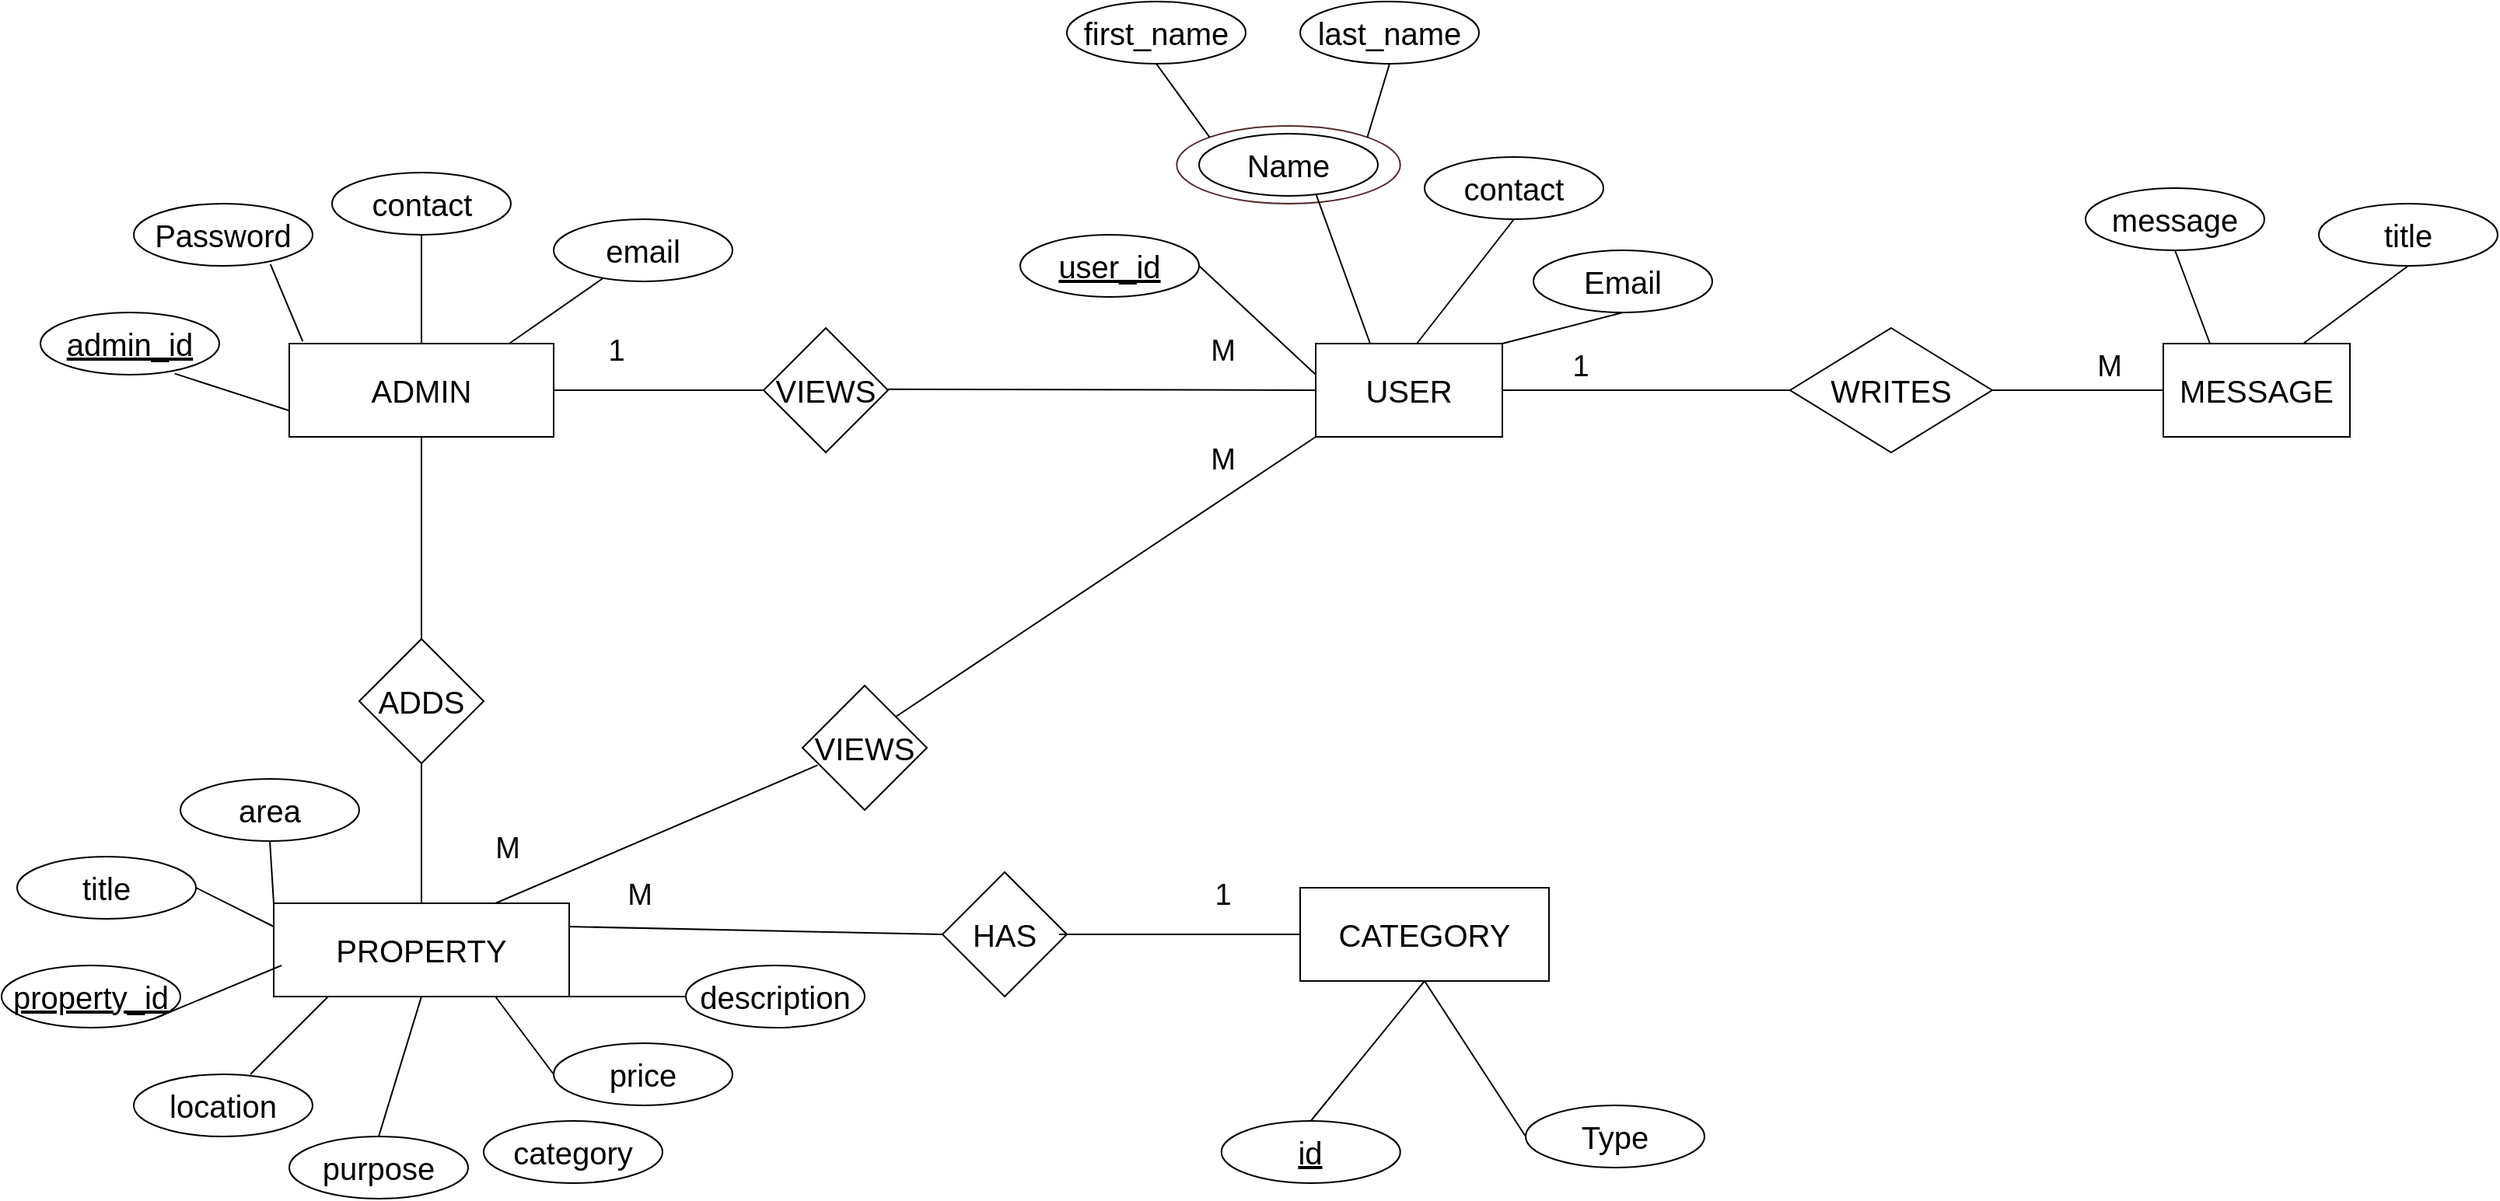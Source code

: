 <mxfile>
    <diagram id="uQYVmyNpYl6lIh5Ko1Br" name="Page-1">
        <mxGraphModel dx="2138" dy="663" grid="1" gridSize="10" guides="1" tooltips="1" connect="1" arrows="1" fold="1" page="1" pageScale="1" pageWidth="1100" pageHeight="850" math="0" shadow="0">
            <root>
                <mxCell id="0"/>
                <mxCell id="1" parent="0"/>
                <mxCell id="87" value="" style="ellipse;whiteSpace=wrap;html=1;fontSize=20;strokeColor=#522e2e;" parent="1" vertex="1">
                    <mxGeometry x="725.63" y="130" width="143.75" height="50" as="geometry"/>
                </mxCell>
                <mxCell id="2" value="USER&lt;br style=&quot;font-size: 20px;&quot;&gt;" style="whiteSpace=wrap;html=1;fontSize=20;" parent="1" vertex="1">
                    <mxGeometry x="815" y="270" width="120" height="60" as="geometry"/>
                </mxCell>
                <mxCell id="3" value="ADMIN" style="whiteSpace=wrap;html=1;fontSize=20;" parent="1" vertex="1">
                    <mxGeometry x="155" y="270" width="170" height="60" as="geometry"/>
                </mxCell>
                <mxCell id="5" value="VIEWS" style="rhombus;whiteSpace=wrap;html=1;fontSize=20;" parent="1" vertex="1">
                    <mxGeometry x="460" y="260" width="80" height="80" as="geometry"/>
                </mxCell>
                <mxCell id="12" value="ADDS" style="rhombus;whiteSpace=wrap;html=1;fontSize=20;" parent="1" vertex="1">
                    <mxGeometry x="200" y="460" width="80" height="80" as="geometry"/>
                </mxCell>
                <mxCell id="14" value="PROPERTY" style="whiteSpace=wrap;html=1;fontSize=20;" parent="1" vertex="1">
                    <mxGeometry x="145" y="630" width="190" height="60" as="geometry"/>
                </mxCell>
                <mxCell id="16" value="Password" style="ellipse;whiteSpace=wrap;html=1;fontSize=20;" parent="1" vertex="1">
                    <mxGeometry x="55" y="180" width="115" height="40" as="geometry"/>
                </mxCell>
                <mxCell id="18" value="contact" style="ellipse;whiteSpace=wrap;html=1;fontSize=20;" parent="1" vertex="1">
                    <mxGeometry x="182.5" y="160" width="115" height="40" as="geometry"/>
                </mxCell>
                <mxCell id="20" value="&lt;u&gt;user_id&lt;/u&gt;" style="ellipse;whiteSpace=wrap;html=1;fontSize=20;" parent="1" vertex="1">
                    <mxGeometry x="625" y="200" width="115" height="40" as="geometry"/>
                </mxCell>
                <mxCell id="21" value="Name" style="ellipse;whiteSpace=wrap;html=1;fontSize=20;" parent="1" vertex="1">
                    <mxGeometry x="740" y="135" width="115" height="40" as="geometry"/>
                </mxCell>
                <mxCell id="22" value="contact" style="ellipse;whiteSpace=wrap;html=1;fontSize=20;" parent="1" vertex="1">
                    <mxGeometry x="885" y="150" width="115" height="40" as="geometry"/>
                </mxCell>
                <mxCell id="23" value="Email" style="ellipse;whiteSpace=wrap;html=1;fontSize=20;" parent="1" vertex="1">
                    <mxGeometry x="955" y="210" width="115" height="40" as="geometry"/>
                </mxCell>
                <mxCell id="24" value="&lt;u&gt;admin_id&lt;/u&gt;" style="ellipse;whiteSpace=wrap;html=1;fontSize=20;" parent="1" vertex="1">
                    <mxGeometry x="-5" y="250" width="115" height="40" as="geometry"/>
                </mxCell>
                <mxCell id="34" value="&lt;u&gt;property_id&lt;/u&gt;" style="ellipse;whiteSpace=wrap;html=1;fontSize=20;" parent="1" vertex="1">
                    <mxGeometry x="-30" y="670" width="115" height="40" as="geometry"/>
                </mxCell>
                <mxCell id="35" value="location&lt;span style=&quot;color: rgba(0, 0, 0, 0); font-family: monospace; font-size: 0px; text-align: start;&quot;&gt;%3CmxGraphModel%3E%3Croot%3E%3CmxCell%20id%3D%220%22%2F%3E%3CmxCell%20id%3D%221%22%20parent%3D%220%22%2F%3E%3CmxCell%20id%3D%222%22%20value%3D%22seller_name%22%20style%3D%22ellipse%3BwhiteSpace%3Dwrap%3Bhtml%3D1%3BfontSize%3D20%3B%22%20vertex%3D%221%22%20parent%3D%221%22%3E%3CmxGeometry%20x%3D%22210%22%20y%3D%22760%22%20width%3D%22115%22%20height%3D%2240%22%20as%3D%22geometry%22%2F%3E%3C%2FmxCell%3E%3C%2Froot%3E%3C%2FmxGraphModel%3E&lt;/span&gt;" style="ellipse;whiteSpace=wrap;html=1;fontSize=20;" parent="1" vertex="1">
                    <mxGeometry x="55" y="740" width="115" height="40" as="geometry"/>
                </mxCell>
                <mxCell id="36" value="purpose" style="ellipse;whiteSpace=wrap;html=1;fontSize=20;" parent="1" vertex="1">
                    <mxGeometry x="155" y="780" width="115" height="40" as="geometry"/>
                </mxCell>
                <mxCell id="43" value="VIEWS" style="rhombus;whiteSpace=wrap;html=1;fontSize=20;" parent="1" vertex="1">
                    <mxGeometry x="485" y="490" width="80" height="80" as="geometry"/>
                </mxCell>
                <mxCell id="52" value="price" style="ellipse;whiteSpace=wrap;html=1;fontSize=20;" parent="1" vertex="1">
                    <mxGeometry x="325" y="720" width="115" height="40" as="geometry"/>
                </mxCell>
                <mxCell id="54" value="email" style="ellipse;whiteSpace=wrap;html=1;fontSize=20;" parent="1" vertex="1">
                    <mxGeometry x="325" y="190" width="115" height="40" as="geometry"/>
                </mxCell>
                <mxCell id="56" value="first_name" style="ellipse;whiteSpace=wrap;html=1;fontSize=20;" parent="1" vertex="1">
                    <mxGeometry x="655" y="50" width="115" height="40" as="geometry"/>
                </mxCell>
                <mxCell id="57" value="last_name" style="ellipse;whiteSpace=wrap;html=1;fontSize=20;" parent="1" vertex="1">
                    <mxGeometry x="805" y="50" width="115" height="40" as="geometry"/>
                </mxCell>
                <mxCell id="60" value="description" style="ellipse;whiteSpace=wrap;html=1;fontSize=20;" parent="1" vertex="1">
                    <mxGeometry x="410" y="670" width="115" height="40" as="geometry"/>
                </mxCell>
                <mxCell id="64" value="" style="endArrow=none;html=1;rounded=0;strokeColor=default;fontSize=20;entryX=0;entryY=0.5;entryDx=0;entryDy=0;exitX=1;exitY=0.5;exitDx=0;exitDy=0;" parent="1" source="3" target="5" edge="1">
                    <mxGeometry width="50" height="50" relative="1" as="geometry">
                        <mxPoint x="370" y="320" as="sourcePoint"/>
                        <mxPoint x="420" y="270" as="targetPoint"/>
                    </mxGeometry>
                </mxCell>
                <mxCell id="65" value="" style="endArrow=none;html=1;rounded=0;strokeColor=default;fontSize=20;entryX=0;entryY=0.5;entryDx=0;entryDy=0;exitX=1;exitY=0.5;exitDx=0;exitDy=0;" parent="1" target="2" edge="1">
                    <mxGeometry width="50" height="50" relative="1" as="geometry">
                        <mxPoint x="540" y="299.33" as="sourcePoint"/>
                        <mxPoint x="675" y="299.33" as="targetPoint"/>
                    </mxGeometry>
                </mxCell>
                <mxCell id="66" value="" style="endArrow=none;html=1;rounded=0;strokeColor=default;fontSize=20;entryX=0.5;entryY=0;entryDx=0;entryDy=0;exitX=0.5;exitY=1;exitDx=0;exitDy=0;" parent="1" source="3" target="12" edge="1">
                    <mxGeometry width="50" height="50" relative="1" as="geometry">
                        <mxPoint x="170" y="400.0" as="sourcePoint"/>
                        <mxPoint x="445" y="400.67" as="targetPoint"/>
                    </mxGeometry>
                </mxCell>
                <mxCell id="67" value="" style="endArrow=none;html=1;rounded=0;strokeColor=default;fontSize=20;exitX=0.5;exitY=1;exitDx=0;exitDy=0;entryX=0.5;entryY=0;entryDx=0;entryDy=0;" parent="1" source="12" target="14" edge="1">
                    <mxGeometry width="50" height="50" relative="1" as="geometry">
                        <mxPoint x="240" y="550" as="sourcePoint"/>
                        <mxPoint x="240" y="620" as="targetPoint"/>
                    </mxGeometry>
                </mxCell>
                <mxCell id="68" value="" style="endArrow=none;html=1;rounded=0;strokeColor=default;fontSize=20;entryX=0;entryY=1;entryDx=0;entryDy=0;exitX=1;exitY=0;exitDx=0;exitDy=0;" parent="1" source="43" target="2" edge="1">
                    <mxGeometry width="50" height="50" relative="1" as="geometry">
                        <mxPoint x="590" y="430.0" as="sourcePoint"/>
                        <mxPoint x="865" y="430.67" as="targetPoint"/>
                    </mxGeometry>
                </mxCell>
                <mxCell id="69" value="" style="endArrow=none;html=1;rounded=0;strokeColor=default;fontSize=20;entryX=0.121;entryY=0.64;entryDx=0;entryDy=0;exitX=0.75;exitY=0;exitDx=0;exitDy=0;entryPerimeter=0;" parent="1" source="14" target="43" edge="1">
                    <mxGeometry width="50" height="50" relative="1" as="geometry">
                        <mxPoint x="260" y="750" as="sourcePoint"/>
                        <mxPoint x="510" y="550.0" as="targetPoint"/>
                    </mxGeometry>
                </mxCell>
                <mxCell id="70" value="" style="endArrow=none;html=1;rounded=0;strokeColor=default;fontSize=20;entryX=0.5;entryY=1;entryDx=0;entryDy=0;exitX=0.5;exitY=0;exitDx=0;exitDy=0;" parent="1" source="3" target="18" edge="1">
                    <mxGeometry width="50" height="50" relative="1" as="geometry">
                        <mxPoint x="220" y="270" as="sourcePoint"/>
                        <mxPoint x="270" y="220" as="targetPoint"/>
                    </mxGeometry>
                </mxCell>
                <mxCell id="71" value="" style="endArrow=none;html=1;rounded=0;strokeColor=default;fontSize=20;exitX=0.5;exitY=0;exitDx=0;exitDy=0;" parent="1" target="54" edge="1">
                    <mxGeometry width="50" height="50" relative="1" as="geometry">
                        <mxPoint x="296.39" y="270" as="sourcePoint"/>
                        <mxPoint x="296.39" y="200" as="targetPoint"/>
                    </mxGeometry>
                </mxCell>
                <mxCell id="72" value="" style="endArrow=none;html=1;rounded=0;strokeColor=default;fontSize=20;entryX=0.764;entryY=0.974;entryDx=0;entryDy=0;entryPerimeter=0;exitX=0.051;exitY=-0.023;exitDx=0;exitDy=0;exitPerimeter=0;" parent="1" source="3" target="16" edge="1">
                    <mxGeometry width="50" height="50" relative="1" as="geometry">
                        <mxPoint x="160" y="260" as="sourcePoint"/>
                        <mxPoint x="230.561" y="229.997" as="targetPoint"/>
                    </mxGeometry>
                </mxCell>
                <mxCell id="73" value="" style="endArrow=none;html=1;rounded=0;strokeColor=default;fontSize=20;exitX=0.5;exitY=0;exitDx=0;exitDy=0;entryX=0.751;entryY=0.983;entryDx=0;entryDy=0;entryPerimeter=0;" parent="1" target="24" edge="1">
                    <mxGeometry width="50" height="50" relative="1" as="geometry">
                        <mxPoint x="155" y="313.12" as="sourcePoint"/>
                        <mxPoint x="127.86" y="260.0" as="targetPoint"/>
                    </mxGeometry>
                </mxCell>
                <mxCell id="75" value="" style="endArrow=none;html=1;rounded=0;strokeColor=default;fontSize=20;entryX=0.5;entryY=1;entryDx=0;entryDy=0;" parent="1" target="22" edge="1">
                    <mxGeometry width="50" height="50" relative="1" as="geometry">
                        <mxPoint x="880" y="270" as="sourcePoint"/>
                        <mxPoint x="920" y="200" as="targetPoint"/>
                    </mxGeometry>
                </mxCell>
                <mxCell id="76" value="" style="endArrow=none;html=1;rounded=0;strokeColor=default;fontSize=20;entryX=0.653;entryY=0.965;entryDx=0;entryDy=0;entryPerimeter=0;" parent="1" target="21" edge="1">
                    <mxGeometry width="50" height="50" relative="1" as="geometry">
                        <mxPoint x="850.0" y="270.0" as="sourcePoint"/>
                        <mxPoint x="896.285" y="191.72" as="targetPoint"/>
                    </mxGeometry>
                </mxCell>
                <mxCell id="77" value="" style="endArrow=none;html=1;rounded=0;strokeColor=default;fontSize=20;entryX=1;entryY=0.5;entryDx=0;entryDy=0;" parent="1" target="20" edge="1">
                    <mxGeometry width="50" height="50" relative="1" as="geometry">
                        <mxPoint x="815.0" y="290.0" as="sourcePoint"/>
                        <mxPoint x="765.095" y="208.6" as="targetPoint"/>
                    </mxGeometry>
                </mxCell>
                <mxCell id="78" value="" style="endArrow=none;html=1;rounded=0;strokeColor=default;fontSize=20;entryX=0.5;entryY=1;entryDx=0;entryDy=0;exitX=1;exitY=0;exitDx=0;exitDy=0;" parent="1" source="2" target="23" edge="1">
                    <mxGeometry width="50" height="50" relative="1" as="geometry">
                        <mxPoint x="1000.0" y="330.0" as="sourcePoint"/>
                        <mxPoint x="925.0" y="260.0" as="targetPoint"/>
                    </mxGeometry>
                </mxCell>
                <mxCell id="80" value="" style="endArrow=none;html=1;rounded=0;strokeColor=default;fontSize=20;" parent="1" edge="1">
                    <mxGeometry width="50" height="50" relative="1" as="geometry">
                        <mxPoint x="130" y="740" as="sourcePoint"/>
                        <mxPoint x="180" y="690" as="targetPoint"/>
                    </mxGeometry>
                </mxCell>
                <mxCell id="81" value="" style="endArrow=none;html=1;rounded=0;strokeColor=default;fontSize=20;exitX=1;exitY=1;exitDx=0;exitDy=0;" parent="1" source="34" edge="1">
                    <mxGeometry width="50" height="50" relative="1" as="geometry">
                        <mxPoint x="130" y="710" as="sourcePoint"/>
                        <mxPoint x="150" y="670" as="targetPoint"/>
                    </mxGeometry>
                </mxCell>
                <mxCell id="82" value="" style="endArrow=none;html=1;rounded=0;strokeColor=default;fontSize=20;entryX=0;entryY=0.5;entryDx=0;entryDy=0;exitX=1;exitY=1;exitDx=0;exitDy=0;" parent="1" source="14" target="60" edge="1">
                    <mxGeometry width="50" height="50" relative="1" as="geometry">
                        <mxPoint x="370" y="670" as="sourcePoint"/>
                        <mxPoint x="366.84" y="667.93" as="targetPoint"/>
                    </mxGeometry>
                </mxCell>
                <mxCell id="83" value="" style="endArrow=none;html=1;rounded=0;strokeColor=default;fontSize=20;exitX=0.5;exitY=1;exitDx=0;exitDy=0;entryX=0.5;entryY=0;entryDx=0;entryDy=0;" parent="1" source="14" target="36" edge="1">
                    <mxGeometry width="50" height="50" relative="1" as="geometry">
                        <mxPoint x="239.999" y="722.072" as="sourcePoint"/>
                        <mxPoint x="335" y="720" as="targetPoint"/>
                    </mxGeometry>
                </mxCell>
                <mxCell id="84" value="" style="endArrow=none;html=1;rounded=0;strokeColor=default;fontSize=20;exitX=0.75;exitY=1;exitDx=0;exitDy=0;entryX=0;entryY=0.5;entryDx=0;entryDy=0;" parent="1" source="14" target="52" edge="1">
                    <mxGeometry width="50" height="50" relative="1" as="geometry">
                        <mxPoint x="279.999" y="692.072" as="sourcePoint"/>
                        <mxPoint x="375" y="690" as="targetPoint"/>
                    </mxGeometry>
                </mxCell>
                <mxCell id="85" value="" style="endArrow=none;html=1;rounded=0;strokeColor=default;fontSize=20;entryX=0.5;entryY=1;entryDx=0;entryDy=0;exitX=1;exitY=0;exitDx=0;exitDy=0;" parent="1" source="87" target="57" edge="1">
                    <mxGeometry width="50" height="50" relative="1" as="geometry">
                        <mxPoint x="840" y="130" as="sourcePoint"/>
                        <mxPoint x="867.5" y="70" as="targetPoint"/>
                    </mxGeometry>
                </mxCell>
                <mxCell id="86" value="" style="endArrow=none;html=1;rounded=0;strokeColor=default;fontSize=20;entryX=0.5;entryY=1;entryDx=0;entryDy=0;exitX=0;exitY=0;exitDx=0;exitDy=0;" parent="1" source="87" target="56" edge="1">
                    <mxGeometry width="50" height="50" relative="1" as="geometry">
                        <mxPoint x="740.001" y="159.995" as="sourcePoint"/>
                        <mxPoint x="779.64" y="94.24" as="targetPoint"/>
                    </mxGeometry>
                </mxCell>
                <mxCell id="88" value="MESSAGE&lt;span style=&quot;color: rgba(0, 0, 0, 0); font-family: monospace; font-size: 0px; text-align: start;&quot;&gt;%3CmxGraphModel%3E%3Croot%3E%3CmxCell%20id%3D%220%22%2F%3E%3CmxCell%20id%3D%221%22%20parent%3D%220%22%2F%3E%3CmxCell%20id%3D%222%22%20value%3D%22USER%26lt%3Bbr%20style%3D%26quot%3Bfont-size%3A%2020px%3B%26quot%3B%26gt%3B%22%20style%3D%22whiteSpace%3Dwrap%3Bhtml%3D1%3BfontSize%3D20%3B%22%20vertex%3D%221%22%20parent%3D%221%22%3E%3CmxGeometry%20x%3D%22815%22%20y%3D%22270%22%20width%3D%22120%22%20height%3D%2260%22%20as%3D%22geometry%22%2F%3E%3C%2FmxCell%3E%3C%2Froot%3E%3C%2FmxGraphModel%3E&lt;/span&gt;" style="whiteSpace=wrap;html=1;fontSize=20;" parent="1" vertex="1">
                    <mxGeometry x="1360" y="270" width="120" height="60" as="geometry"/>
                </mxCell>
                <mxCell id="89" value="CATEGORY&lt;span style=&quot;color: rgba(0, 0, 0, 0); font-family: monospace; font-size: 0px; text-align: start;&quot;&gt;%3CmxGraphModel%3E%3Croot%3E%3CmxCell%20id%3D%220%22%2F%3E%3CmxCell%20id%3D%221%22%20parent%3D%220%22%2F%3E%3CmxCell%20id%3D%222%22%20value%3D%22USER%26lt%3Bbr%20style%3D%26quot%3Bfont-size%3A%2020px%3B%26quot%3B%26gt%3B%22%20style%3D%22whiteSpace%3Dwrap%3Bhtml%3D1%3BfontSize%3D20%3B%22%20vertex%3D%221%22%20parent%3D%221%22%3E%3CmxGeometry%20x%3D%22815%22%20y%3D%22270%22%20width%3D%22120%22%20height%3D%2260%22%20as%3D%22geometry%22%2F%3E%3C%2FmxCell%3E%3C%2Froot%3E%3C%2FmxGraphModel%3E&lt;/span&gt;" style="whiteSpace=wrap;html=1;fontSize=20;" parent="1" vertex="1">
                    <mxGeometry x="805" y="620" width="160" height="60" as="geometry"/>
                </mxCell>
                <mxCell id="91" value="title" style="ellipse;whiteSpace=wrap;html=1;fontSize=20;" parent="1" vertex="1">
                    <mxGeometry x="-20" y="600" width="115" height="40" as="geometry"/>
                </mxCell>
                <mxCell id="92" value="area" style="ellipse;whiteSpace=wrap;html=1;fontSize=20;" parent="1" vertex="1">
                    <mxGeometry x="85" y="550" width="115" height="40" as="geometry"/>
                </mxCell>
                <mxCell id="94" value="category" style="ellipse;whiteSpace=wrap;html=1;fontSize=20;" parent="1" vertex="1">
                    <mxGeometry x="280" y="770" width="115" height="40" as="geometry"/>
                </mxCell>
                <mxCell id="96" value="&lt;u&gt;id&lt;/u&gt;" style="ellipse;whiteSpace=wrap;html=1;fontSize=20;" parent="1" vertex="1">
                    <mxGeometry x="754.38" y="770" width="115" height="40" as="geometry"/>
                </mxCell>
                <mxCell id="97" value="Type" style="ellipse;whiteSpace=wrap;html=1;fontSize=20;" parent="1" vertex="1">
                    <mxGeometry x="950" y="760" width="115" height="40" as="geometry"/>
                </mxCell>
                <mxCell id="98" value="message" style="ellipse;whiteSpace=wrap;html=1;fontSize=20;" parent="1" vertex="1">
                    <mxGeometry x="1310" y="170" width="115" height="40" as="geometry"/>
                </mxCell>
                <mxCell id="99" value="title" style="ellipse;whiteSpace=wrap;html=1;fontSize=20;" parent="1" vertex="1">
                    <mxGeometry x="1460" y="180" width="115" height="40" as="geometry"/>
                </mxCell>
                <mxCell id="100" value="" style="endArrow=none;html=1;rounded=0;strokeColor=default;fontSize=20;exitX=0.5;exitY=1;exitDx=0;exitDy=0;entryX=0;entryY=0;entryDx=0;entryDy=0;" parent="1" source="92" target="14" edge="1">
                    <mxGeometry width="50" height="50" relative="1" as="geometry">
                        <mxPoint x="77.861" y="714.245" as="sourcePoint"/>
                        <mxPoint x="190" y="670" as="targetPoint"/>
                    </mxGeometry>
                </mxCell>
                <mxCell id="101" value="" style="endArrow=none;html=1;rounded=0;strokeColor=default;fontSize=20;exitX=1;exitY=0.5;exitDx=0;exitDy=0;entryX=0;entryY=0.25;entryDx=0;entryDy=0;" parent="1" source="91" target="14" edge="1">
                    <mxGeometry width="50" height="50" relative="1" as="geometry">
                        <mxPoint x="87.861" y="724.245" as="sourcePoint"/>
                        <mxPoint x="200" y="680" as="targetPoint"/>
                    </mxGeometry>
                </mxCell>
                <mxCell id="105" value="" style="endArrow=none;html=1;rounded=0;strokeColor=default;fontSize=20;entryX=0.5;entryY=1;entryDx=0;entryDy=0;exitX=0.5;exitY=0;exitDx=0;exitDy=0;" parent="1" source="96" target="89" edge="1">
                    <mxGeometry width="50" height="50" relative="1" as="geometry">
                        <mxPoint x="380" y="670" as="sourcePoint"/>
                        <mxPoint x="504.68" y="551.2" as="targetPoint"/>
                    </mxGeometry>
                </mxCell>
                <mxCell id="106" value="" style="endArrow=none;html=1;rounded=0;strokeColor=default;fontSize=20;entryX=0.5;entryY=1;entryDx=0;entryDy=0;exitX=0;exitY=0.5;exitDx=0;exitDy=0;" parent="1" source="97" target="89" edge="1">
                    <mxGeometry width="50" height="50" relative="1" as="geometry">
                        <mxPoint x="872.5" y="790" as="sourcePoint"/>
                        <mxPoint x="890" y="700" as="targetPoint"/>
                    </mxGeometry>
                </mxCell>
                <mxCell id="107" value="HAS" style="rhombus;whiteSpace=wrap;html=1;fontSize=20;" parent="1" vertex="1">
                    <mxGeometry x="575" y="610" width="80" height="80" as="geometry"/>
                </mxCell>
                <mxCell id="108" value="" style="endArrow=none;html=1;rounded=0;strokeColor=default;fontSize=20;entryX=0;entryY=0.5;entryDx=0;entryDy=0;exitX=1;exitY=0.25;exitDx=0;exitDy=0;" parent="1" source="14" target="107" edge="1">
                    <mxGeometry width="50" height="50" relative="1" as="geometry">
                        <mxPoint x="335" y="640" as="sourcePoint"/>
                        <mxPoint x="504.68" y="551.2" as="targetPoint"/>
                    </mxGeometry>
                </mxCell>
                <mxCell id="109" value="" style="endArrow=none;html=1;rounded=0;strokeColor=default;fontSize=20;entryX=0;entryY=0.5;entryDx=0;entryDy=0;" parent="1" target="89" edge="1">
                    <mxGeometry width="50" height="50" relative="1" as="geometry">
                        <mxPoint x="650" y="650" as="sourcePoint"/>
                        <mxPoint x="767.5" y="652.5" as="targetPoint"/>
                    </mxGeometry>
                </mxCell>
                <mxCell id="115" value="WRITES" style="rhombus;whiteSpace=wrap;html=1;fontSize=20;" parent="1" vertex="1">
                    <mxGeometry x="1120" y="260" width="130" height="80" as="geometry"/>
                </mxCell>
                <mxCell id="116" value="" style="endArrow=none;html=1;rounded=0;strokeColor=default;fontSize=20;entryX=0;entryY=0.5;entryDx=0;entryDy=0;" parent="1" source="115" target="88" edge="1">
                    <mxGeometry width="50" height="50" relative="1" as="geometry">
                        <mxPoint x="1140" y="298.75" as="sourcePoint"/>
                        <mxPoint x="1415" y="299.42" as="targetPoint"/>
                    </mxGeometry>
                </mxCell>
                <mxCell id="117" value="" style="endArrow=none;html=1;rounded=0;strokeColor=default;fontSize=20;entryX=0;entryY=0.5;entryDx=0;entryDy=0;exitX=1;exitY=0.5;exitDx=0;exitDy=0;" parent="1" source="2" target="115" edge="1">
                    <mxGeometry width="50" height="50" relative="1" as="geometry">
                        <mxPoint x="1260" y="310" as="sourcePoint"/>
                        <mxPoint x="1470" y="310" as="targetPoint"/>
                    </mxGeometry>
                </mxCell>
                <mxCell id="118" value="" style="endArrow=none;html=1;rounded=0;strokeColor=default;fontSize=20;entryX=0.25;entryY=0;entryDx=0;entryDy=0;exitX=0.5;exitY=1;exitDx=0;exitDy=0;" parent="1" source="98" target="88" edge="1">
                    <mxGeometry width="50" height="50" relative="1" as="geometry">
                        <mxPoint x="945" y="280" as="sourcePoint"/>
                        <mxPoint x="1022.5" y="260" as="targetPoint"/>
                    </mxGeometry>
                </mxCell>
                <mxCell id="119" value="" style="endArrow=none;html=1;rounded=0;strokeColor=default;fontSize=20;entryX=0.75;entryY=0;entryDx=0;entryDy=0;exitX=0.5;exitY=1;exitDx=0;exitDy=0;" parent="1" source="99" target="88" edge="1">
                    <mxGeometry width="50" height="50" relative="1" as="geometry">
                        <mxPoint x="1377.5" y="220" as="sourcePoint"/>
                        <mxPoint x="1400" y="280" as="targetPoint"/>
                    </mxGeometry>
                </mxCell>
                <mxCell id="120" value="1" style="text;html=1;align=center;verticalAlign=middle;resizable=0;points=[];autosize=1;strokeColor=none;fillColor=none;fontSize=19;" vertex="1" parent="1">
                    <mxGeometry x="350" y="255" width="30" height="40" as="geometry"/>
                </mxCell>
                <mxCell id="121" value="M" style="text;html=1;align=center;verticalAlign=middle;resizable=0;points=[];autosize=1;strokeColor=none;fillColor=none;fontSize=19;" vertex="1" parent="1">
                    <mxGeometry x="735" y="325" width="40" height="40" as="geometry"/>
                </mxCell>
                <mxCell id="122" value="M" style="text;html=1;align=center;verticalAlign=middle;resizable=0;points=[];autosize=1;strokeColor=none;fillColor=none;fontSize=19;" vertex="1" parent="1">
                    <mxGeometry x="1305" y="265" width="40" height="40" as="geometry"/>
                </mxCell>
                <mxCell id="123" value="1" style="text;html=1;align=center;verticalAlign=middle;resizable=0;points=[];autosize=1;strokeColor=none;fillColor=none;fontSize=19;" vertex="1" parent="1">
                    <mxGeometry x="970" y="265" width="30" height="40" as="geometry"/>
                </mxCell>
                <mxCell id="124" value="M" style="text;html=1;align=center;verticalAlign=middle;resizable=0;points=[];autosize=1;strokeColor=none;fillColor=none;fontSize=19;" vertex="1" parent="1">
                    <mxGeometry x="735" y="255" width="40" height="40" as="geometry"/>
                </mxCell>
                <mxCell id="125" value="M" style="text;html=1;align=center;verticalAlign=middle;resizable=0;points=[];autosize=1;strokeColor=none;fillColor=none;fontSize=19;" vertex="1" parent="1">
                    <mxGeometry x="275" y="575" width="40" height="40" as="geometry"/>
                </mxCell>
                <mxCell id="126" value="M" style="text;html=1;align=center;verticalAlign=middle;resizable=0;points=[];autosize=1;strokeColor=none;fillColor=none;fontSize=19;" vertex="1" parent="1">
                    <mxGeometry x="360" y="605" width="40" height="40" as="geometry"/>
                </mxCell>
                <mxCell id="127" value="1" style="text;html=1;align=center;verticalAlign=middle;resizable=0;points=[];autosize=1;strokeColor=none;fillColor=none;fontSize=19;" vertex="1" parent="1">
                    <mxGeometry x="740" y="605" width="30" height="40" as="geometry"/>
                </mxCell>
            </root>
        </mxGraphModel>
    </diagram>
</mxfile>